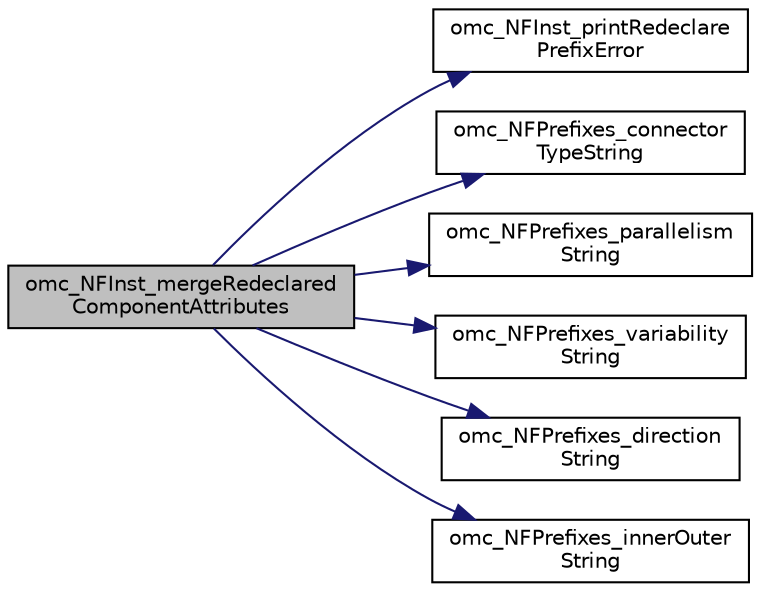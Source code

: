 digraph "omc_NFInst_mergeRedeclaredComponentAttributes"
{
  edge [fontname="Helvetica",fontsize="10",labelfontname="Helvetica",labelfontsize="10"];
  node [fontname="Helvetica",fontsize="10",shape=record];
  rankdir="LR";
  Node4077 [label="omc_NFInst_mergeRedeclared\lComponentAttributes",height=0.2,width=0.4,color="black", fillcolor="grey75", style="filled", fontcolor="black"];
  Node4077 -> Node4078 [color="midnightblue",fontsize="10",style="solid",fontname="Helvetica"];
  Node4078 [label="omc_NFInst_printRedeclare\lPrefixError",height=0.2,width=0.4,color="black", fillcolor="white", style="filled",URL="$d0/de4/_n_f_inst_8c.html#a4e233ad76e1f053b152348159bbddbc1"];
  Node4077 -> Node4079 [color="midnightblue",fontsize="10",style="solid",fontname="Helvetica"];
  Node4079 [label="omc_NFPrefixes_connector\lTypeString",height=0.2,width=0.4,color="black", fillcolor="white", style="filled",URL="$d3/dc8/_n_f_prefixes_8c.html#ab92072ec0c610a5ec2e4fcf9d685f380"];
  Node4077 -> Node4080 [color="midnightblue",fontsize="10",style="solid",fontname="Helvetica"];
  Node4080 [label="omc_NFPrefixes_parallelism\lString",height=0.2,width=0.4,color="black", fillcolor="white", style="filled",URL="$d3/dc8/_n_f_prefixes_8c.html#a3465195570c79253948578d0656012be"];
  Node4077 -> Node4081 [color="midnightblue",fontsize="10",style="solid",fontname="Helvetica"];
  Node4081 [label="omc_NFPrefixes_variability\lString",height=0.2,width=0.4,color="black", fillcolor="white", style="filled",URL="$d3/dc8/_n_f_prefixes_8c.html#a1de77edcdcf18b3fd34459a0b0c84b01"];
  Node4077 -> Node4082 [color="midnightblue",fontsize="10",style="solid",fontname="Helvetica"];
  Node4082 [label="omc_NFPrefixes_direction\lString",height=0.2,width=0.4,color="black", fillcolor="white", style="filled",URL="$d3/dc8/_n_f_prefixes_8c.html#af880be4dc09317ec6fe68a819a86c5b6"];
  Node4077 -> Node4083 [color="midnightblue",fontsize="10",style="solid",fontname="Helvetica"];
  Node4083 [label="omc_NFPrefixes_innerOuter\lString",height=0.2,width=0.4,color="black", fillcolor="white", style="filled",URL="$d3/dc8/_n_f_prefixes_8c.html#aa75f0a0f37b1b68dbadca8d82a3c4f26"];
}
